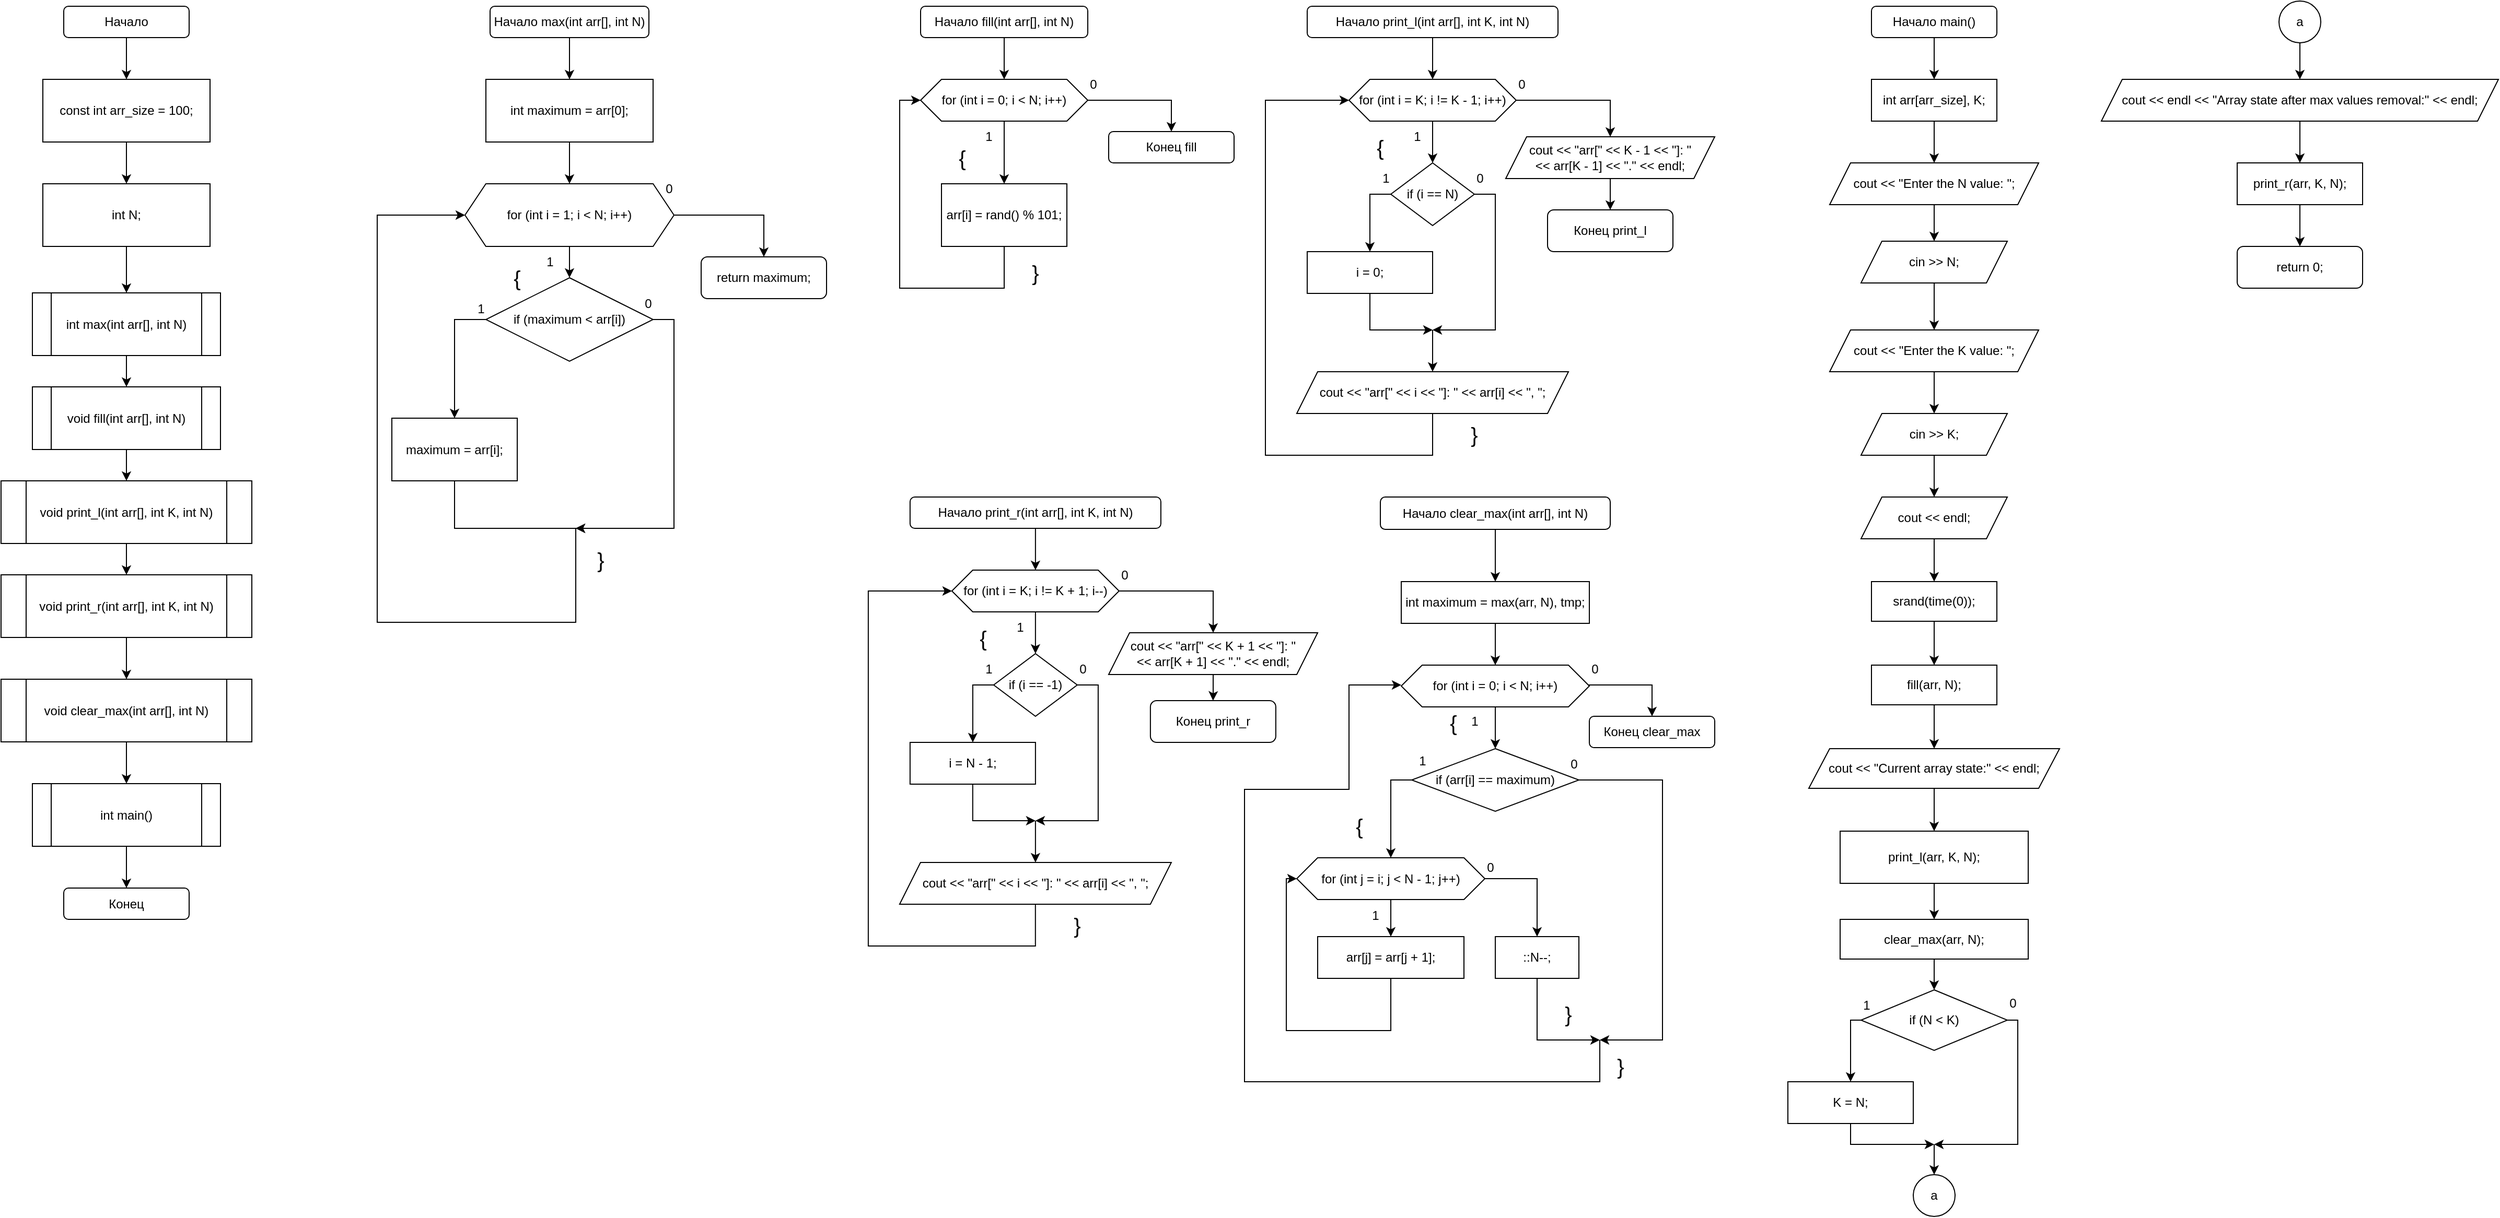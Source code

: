 <mxfile version="22.1.2" type="device">
  <diagram name="Страница — 1" id="eXMUJFfPnpiZyQmGV7SP">
    <mxGraphModel dx="1434" dy="884" grid="1" gridSize="10" guides="1" tooltips="1" connect="1" arrows="1" fold="1" page="1" pageScale="1" pageWidth="827" pageHeight="1169" math="0" shadow="0">
      <root>
        <mxCell id="0" />
        <mxCell id="1" parent="0" />
        <mxCell id="SjYp6FAe1x46WhJtHT6x-21" value="" style="edgeStyle=orthogonalEdgeStyle;rounded=0;orthogonalLoop=1;jettySize=auto;html=1;" edge="1" parent="1" source="SjYp6FAe1x46WhJtHT6x-1" target="SjYp6FAe1x46WhJtHT6x-20">
          <mxGeometry relative="1" as="geometry" />
        </mxCell>
        <mxCell id="SjYp6FAe1x46WhJtHT6x-1" value="Начало" style="rounded=1;whiteSpace=wrap;html=1;" vertex="1" parent="1">
          <mxGeometry x="70" y="10" width="120" height="30" as="geometry" />
        </mxCell>
        <mxCell id="SjYp6FAe1x46WhJtHT6x-2" value="Конец" style="rounded=1;whiteSpace=wrap;html=1;" vertex="1" parent="1">
          <mxGeometry x="70" y="854.5" width="120" height="30" as="geometry" />
        </mxCell>
        <mxCell id="SjYp6FAe1x46WhJtHT6x-7" value="" style="edgeStyle=orthogonalEdgeStyle;rounded=0;orthogonalLoop=1;jettySize=auto;html=1;" edge="1" parent="1" source="SjYp6FAe1x46WhJtHT6x-3" target="SjYp6FAe1x46WhJtHT6x-6">
          <mxGeometry relative="1" as="geometry" />
        </mxCell>
        <mxCell id="SjYp6FAe1x46WhJtHT6x-3" value="int max(int arr[], int N)" style="shape=process;whiteSpace=wrap;html=1;backgroundOutline=1;" vertex="1" parent="1">
          <mxGeometry x="40" y="284.5" width="180" height="60" as="geometry" />
        </mxCell>
        <mxCell id="SjYp6FAe1x46WhJtHT6x-9" value="" style="edgeStyle=orthogonalEdgeStyle;rounded=0;orthogonalLoop=1;jettySize=auto;html=1;" edge="1" parent="1" source="SjYp6FAe1x46WhJtHT6x-6" target="SjYp6FAe1x46WhJtHT6x-8">
          <mxGeometry relative="1" as="geometry" />
        </mxCell>
        <mxCell id="SjYp6FAe1x46WhJtHT6x-6" value="void fill(int arr[], int N)" style="shape=process;whiteSpace=wrap;html=1;backgroundOutline=1;" vertex="1" parent="1">
          <mxGeometry x="40" y="374.5" width="180" height="60" as="geometry" />
        </mxCell>
        <mxCell id="SjYp6FAe1x46WhJtHT6x-11" value="" style="edgeStyle=orthogonalEdgeStyle;rounded=0;orthogonalLoop=1;jettySize=auto;html=1;" edge="1" parent="1" source="SjYp6FAe1x46WhJtHT6x-8" target="SjYp6FAe1x46WhJtHT6x-10">
          <mxGeometry relative="1" as="geometry" />
        </mxCell>
        <mxCell id="SjYp6FAe1x46WhJtHT6x-8" value="void print_l(int arr[], int K, int N)" style="shape=process;whiteSpace=wrap;html=1;backgroundOutline=1;" vertex="1" parent="1">
          <mxGeometry x="10" y="464.5" width="240" height="60" as="geometry" />
        </mxCell>
        <mxCell id="SjYp6FAe1x46WhJtHT6x-14" value="" style="edgeStyle=orthogonalEdgeStyle;rounded=0;orthogonalLoop=1;jettySize=auto;html=1;" edge="1" parent="1" source="SjYp6FAe1x46WhJtHT6x-10" target="SjYp6FAe1x46WhJtHT6x-13">
          <mxGeometry relative="1" as="geometry" />
        </mxCell>
        <mxCell id="SjYp6FAe1x46WhJtHT6x-10" value="void print_r(int arr[], int K, int N)" style="shape=process;whiteSpace=wrap;html=1;backgroundOutline=1;" vertex="1" parent="1">
          <mxGeometry x="10" y="554.5" width="240" height="60" as="geometry" />
        </mxCell>
        <mxCell id="SjYp6FAe1x46WhJtHT6x-17" value="" style="edgeStyle=orthogonalEdgeStyle;rounded=0;orthogonalLoop=1;jettySize=auto;html=1;" edge="1" parent="1" source="SjYp6FAe1x46WhJtHT6x-13" target="SjYp6FAe1x46WhJtHT6x-16">
          <mxGeometry relative="1" as="geometry" />
        </mxCell>
        <mxCell id="SjYp6FAe1x46WhJtHT6x-13" value="void clear_max(int arr[], int N)" style="shape=process;whiteSpace=wrap;html=1;backgroundOutline=1;" vertex="1" parent="1">
          <mxGeometry x="10" y="654.5" width="240" height="60" as="geometry" />
        </mxCell>
        <mxCell id="SjYp6FAe1x46WhJtHT6x-18" value="" style="edgeStyle=orthogonalEdgeStyle;rounded=0;orthogonalLoop=1;jettySize=auto;html=1;" edge="1" parent="1" source="SjYp6FAe1x46WhJtHT6x-16" target="SjYp6FAe1x46WhJtHT6x-2">
          <mxGeometry relative="1" as="geometry" />
        </mxCell>
        <mxCell id="SjYp6FAe1x46WhJtHT6x-16" value="int main()" style="shape=process;whiteSpace=wrap;html=1;backgroundOutline=1;" vertex="1" parent="1">
          <mxGeometry x="40" y="754.5" width="180" height="60" as="geometry" />
        </mxCell>
        <mxCell id="SjYp6FAe1x46WhJtHT6x-26" value="" style="edgeStyle=orthogonalEdgeStyle;rounded=0;orthogonalLoop=1;jettySize=auto;html=1;" edge="1" parent="1" source="SjYp6FAe1x46WhJtHT6x-19" target="SjYp6FAe1x46WhJtHT6x-25">
          <mxGeometry relative="1" as="geometry" />
        </mxCell>
        <mxCell id="SjYp6FAe1x46WhJtHT6x-19" value="Начало max(int arr[], int N)" style="rounded=1;whiteSpace=wrap;html=1;" vertex="1" parent="1">
          <mxGeometry x="478" y="10" width="152" height="30" as="geometry" />
        </mxCell>
        <mxCell id="SjYp6FAe1x46WhJtHT6x-23" value="" style="edgeStyle=orthogonalEdgeStyle;rounded=0;orthogonalLoop=1;jettySize=auto;html=1;" edge="1" parent="1" source="SjYp6FAe1x46WhJtHT6x-20" target="SjYp6FAe1x46WhJtHT6x-22">
          <mxGeometry relative="1" as="geometry" />
        </mxCell>
        <mxCell id="SjYp6FAe1x46WhJtHT6x-20" value="const int arr_size = 100;" style="rounded=0;whiteSpace=wrap;html=1;" vertex="1" parent="1">
          <mxGeometry x="50" y="80" width="160" height="60" as="geometry" />
        </mxCell>
        <mxCell id="SjYp6FAe1x46WhJtHT6x-24" value="" style="edgeStyle=orthogonalEdgeStyle;rounded=0;orthogonalLoop=1;jettySize=auto;html=1;" edge="1" parent="1" source="SjYp6FAe1x46WhJtHT6x-22" target="SjYp6FAe1x46WhJtHT6x-3">
          <mxGeometry relative="1" as="geometry" />
        </mxCell>
        <mxCell id="SjYp6FAe1x46WhJtHT6x-22" value="int N;" style="rounded=0;whiteSpace=wrap;html=1;" vertex="1" parent="1">
          <mxGeometry x="50" y="180" width="160" height="60" as="geometry" />
        </mxCell>
        <mxCell id="SjYp6FAe1x46WhJtHT6x-28" value="" style="edgeStyle=orthogonalEdgeStyle;rounded=0;orthogonalLoop=1;jettySize=auto;html=1;" edge="1" parent="1" source="SjYp6FAe1x46WhJtHT6x-25" target="SjYp6FAe1x46WhJtHT6x-27">
          <mxGeometry relative="1" as="geometry" />
        </mxCell>
        <mxCell id="SjYp6FAe1x46WhJtHT6x-25" value="int maximum = arr[0];" style="rounded=0;whiteSpace=wrap;html=1;" vertex="1" parent="1">
          <mxGeometry x="474" y="80" width="160" height="60" as="geometry" />
        </mxCell>
        <mxCell id="SjYp6FAe1x46WhJtHT6x-31" value="" style="edgeStyle=orthogonalEdgeStyle;rounded=0;orthogonalLoop=1;jettySize=auto;html=1;" edge="1" parent="1" source="SjYp6FAe1x46WhJtHT6x-27" target="SjYp6FAe1x46WhJtHT6x-30">
          <mxGeometry relative="1" as="geometry" />
        </mxCell>
        <mxCell id="SjYp6FAe1x46WhJtHT6x-43" style="edgeStyle=orthogonalEdgeStyle;rounded=0;orthogonalLoop=1;jettySize=auto;html=1;entryX=0.5;entryY=0;entryDx=0;entryDy=0;" edge="1" parent="1" source="SjYp6FAe1x46WhJtHT6x-27" target="SjYp6FAe1x46WhJtHT6x-42">
          <mxGeometry relative="1" as="geometry" />
        </mxCell>
        <mxCell id="SjYp6FAe1x46WhJtHT6x-27" value="for (int i = 1; i &amp;lt; N; i++)" style="shape=hexagon;perimeter=hexagonPerimeter2;whiteSpace=wrap;html=1;fixedSize=1;" vertex="1" parent="1">
          <mxGeometry x="454" y="180" width="200" height="60" as="geometry" />
        </mxCell>
        <mxCell id="SjYp6FAe1x46WhJtHT6x-29" value="&lt;font style=&quot;font-size: 20px;&quot;&gt;{&lt;/font&gt;" style="text;html=1;strokeColor=none;fillColor=none;align=center;verticalAlign=middle;whiteSpace=wrap;rounded=0;" vertex="1" parent="1">
          <mxGeometry x="474" y="254.5" width="60" height="30" as="geometry" />
        </mxCell>
        <mxCell id="SjYp6FAe1x46WhJtHT6x-37" style="edgeStyle=orthogonalEdgeStyle;rounded=0;orthogonalLoop=1;jettySize=auto;html=1;entryX=0.5;entryY=0;entryDx=0;entryDy=0;exitX=0;exitY=0.5;exitDx=0;exitDy=0;" edge="1" parent="1" source="SjYp6FAe1x46WhJtHT6x-30" target="SjYp6FAe1x46WhJtHT6x-36">
          <mxGeometry relative="1" as="geometry" />
        </mxCell>
        <mxCell id="SjYp6FAe1x46WhJtHT6x-38" style="edgeStyle=orthogonalEdgeStyle;rounded=0;orthogonalLoop=1;jettySize=auto;html=1;exitX=1;exitY=0.5;exitDx=0;exitDy=0;" edge="1" parent="1" source="SjYp6FAe1x46WhJtHT6x-30">
          <mxGeometry relative="1" as="geometry">
            <mxPoint x="560" y="510" as="targetPoint" />
            <Array as="points">
              <mxPoint x="654" y="310" />
              <mxPoint x="654" y="510" />
              <mxPoint x="561" y="510" />
            </Array>
          </mxGeometry>
        </mxCell>
        <mxCell id="SjYp6FAe1x46WhJtHT6x-30" value="if (maximum &amp;lt; arr[i])" style="rhombus;whiteSpace=wrap;html=1;" vertex="1" parent="1">
          <mxGeometry x="474" y="270" width="160" height="80" as="geometry" />
        </mxCell>
        <mxCell id="SjYp6FAe1x46WhJtHT6x-32" value="1" style="text;html=1;align=center;verticalAlign=middle;resizable=0;points=[];autosize=1;strokeColor=none;fillColor=none;" vertex="1" parent="1">
          <mxGeometry x="520" y="240" width="30" height="30" as="geometry" />
        </mxCell>
        <mxCell id="SjYp6FAe1x46WhJtHT6x-33" value="0" style="text;html=1;align=center;verticalAlign=middle;resizable=0;points=[];autosize=1;strokeColor=none;fillColor=none;" vertex="1" parent="1">
          <mxGeometry x="634" y="170" width="30" height="30" as="geometry" />
        </mxCell>
        <mxCell id="SjYp6FAe1x46WhJtHT6x-34" value="1" style="text;html=1;align=center;verticalAlign=middle;resizable=0;points=[];autosize=1;strokeColor=none;fillColor=none;" vertex="1" parent="1">
          <mxGeometry x="454" y="284.5" width="30" height="30" as="geometry" />
        </mxCell>
        <mxCell id="SjYp6FAe1x46WhJtHT6x-35" value="0" style="text;html=1;align=center;verticalAlign=middle;resizable=0;points=[];autosize=1;strokeColor=none;fillColor=none;" vertex="1" parent="1">
          <mxGeometry x="614" y="280" width="30" height="30" as="geometry" />
        </mxCell>
        <mxCell id="SjYp6FAe1x46WhJtHT6x-39" style="edgeStyle=orthogonalEdgeStyle;rounded=0;orthogonalLoop=1;jettySize=auto;html=1;" edge="1" parent="1" source="SjYp6FAe1x46WhJtHT6x-36">
          <mxGeometry relative="1" as="geometry">
            <mxPoint x="560" y="510" as="targetPoint" />
            <Array as="points">
              <mxPoint x="444" y="510" />
              <mxPoint x="561" y="510" />
            </Array>
          </mxGeometry>
        </mxCell>
        <mxCell id="SjYp6FAe1x46WhJtHT6x-36" value="maximum = arr[i];" style="rounded=0;whiteSpace=wrap;html=1;" vertex="1" parent="1">
          <mxGeometry x="384" y="404.5" width="120" height="60" as="geometry" />
        </mxCell>
        <mxCell id="SjYp6FAe1x46WhJtHT6x-40" value="" style="endArrow=classic;html=1;rounded=0;entryX=0;entryY=0.5;entryDx=0;entryDy=0;" edge="1" parent="1" target="SjYp6FAe1x46WhJtHT6x-27">
          <mxGeometry width="50" height="50" relative="1" as="geometry">
            <mxPoint x="560" y="510" as="sourcePoint" />
            <mxPoint x="710" y="420" as="targetPoint" />
            <Array as="points">
              <mxPoint x="560" y="600" />
              <mxPoint x="370" y="600" />
              <mxPoint x="370" y="210" />
            </Array>
          </mxGeometry>
        </mxCell>
        <mxCell id="SjYp6FAe1x46WhJtHT6x-41" value="&lt;font style=&quot;font-size: 20px;&quot;&gt;}&lt;/font&gt;" style="text;html=1;strokeColor=none;fillColor=none;align=center;verticalAlign=middle;whiteSpace=wrap;rounded=0;" vertex="1" parent="1">
          <mxGeometry x="554" y="524.5" width="60" height="30" as="geometry" />
        </mxCell>
        <mxCell id="SjYp6FAe1x46WhJtHT6x-42" value="return maximum;" style="rounded=1;whiteSpace=wrap;html=1;" vertex="1" parent="1">
          <mxGeometry x="680" y="250" width="120" height="40" as="geometry" />
        </mxCell>
        <mxCell id="SjYp6FAe1x46WhJtHT6x-47" value="" style="edgeStyle=orthogonalEdgeStyle;rounded=0;orthogonalLoop=1;jettySize=auto;html=1;" edge="1" parent="1" source="SjYp6FAe1x46WhJtHT6x-45" target="SjYp6FAe1x46WhJtHT6x-46">
          <mxGeometry relative="1" as="geometry" />
        </mxCell>
        <mxCell id="SjYp6FAe1x46WhJtHT6x-45" value="Начало fill(int arr[], int N)" style="rounded=1;whiteSpace=wrap;html=1;" vertex="1" parent="1">
          <mxGeometry x="890" y="10" width="160" height="30" as="geometry" />
        </mxCell>
        <mxCell id="SjYp6FAe1x46WhJtHT6x-51" style="edgeStyle=orthogonalEdgeStyle;rounded=0;orthogonalLoop=1;jettySize=auto;html=1;entryX=0.5;entryY=0;entryDx=0;entryDy=0;" edge="1" parent="1" source="SjYp6FAe1x46WhJtHT6x-46" target="SjYp6FAe1x46WhJtHT6x-50">
          <mxGeometry relative="1" as="geometry" />
        </mxCell>
        <mxCell id="SjYp6FAe1x46WhJtHT6x-57" style="edgeStyle=orthogonalEdgeStyle;rounded=0;orthogonalLoop=1;jettySize=auto;html=1;entryX=0.5;entryY=0;entryDx=0;entryDy=0;" edge="1" parent="1" source="SjYp6FAe1x46WhJtHT6x-46" target="SjYp6FAe1x46WhJtHT6x-56">
          <mxGeometry relative="1" as="geometry" />
        </mxCell>
        <mxCell id="SjYp6FAe1x46WhJtHT6x-46" value="for (int i = 0; i &amp;lt; N; i++)" style="shape=hexagon;perimeter=hexagonPerimeter2;whiteSpace=wrap;html=1;fixedSize=1;" vertex="1" parent="1">
          <mxGeometry x="890" y="80" width="160" height="40" as="geometry" />
        </mxCell>
        <mxCell id="SjYp6FAe1x46WhJtHT6x-48" value="&lt;font style=&quot;font-size: 20px;&quot;&gt;{&lt;/font&gt;" style="text;html=1;strokeColor=none;fillColor=none;align=center;verticalAlign=middle;whiteSpace=wrap;rounded=0;" vertex="1" parent="1">
          <mxGeometry x="900" y="140" width="60" height="30" as="geometry" />
        </mxCell>
        <mxCell id="SjYp6FAe1x46WhJtHT6x-49" value="1" style="text;html=1;align=center;verticalAlign=middle;resizable=0;points=[];autosize=1;strokeColor=none;fillColor=none;" vertex="1" parent="1">
          <mxGeometry x="940" y="120" width="30" height="30" as="geometry" />
        </mxCell>
        <mxCell id="SjYp6FAe1x46WhJtHT6x-54" style="edgeStyle=orthogonalEdgeStyle;rounded=0;orthogonalLoop=1;jettySize=auto;html=1;entryX=0;entryY=0.5;entryDx=0;entryDy=0;" edge="1" parent="1" source="SjYp6FAe1x46WhJtHT6x-50" target="SjYp6FAe1x46WhJtHT6x-46">
          <mxGeometry relative="1" as="geometry">
            <Array as="points">
              <mxPoint x="970" y="280" />
              <mxPoint x="870" y="280" />
              <mxPoint x="870" y="100" />
            </Array>
          </mxGeometry>
        </mxCell>
        <mxCell id="SjYp6FAe1x46WhJtHT6x-50" value="arr[i] = rand() % 101;" style="rounded=0;whiteSpace=wrap;html=1;" vertex="1" parent="1">
          <mxGeometry x="910" y="180" width="120" height="60" as="geometry" />
        </mxCell>
        <mxCell id="SjYp6FAe1x46WhJtHT6x-53" value="&lt;font style=&quot;font-size: 20px;&quot;&gt;}&lt;/font&gt;" style="text;html=1;strokeColor=none;fillColor=none;align=center;verticalAlign=middle;whiteSpace=wrap;rounded=0;" vertex="1" parent="1">
          <mxGeometry x="970" y="250" width="60" height="30" as="geometry" />
        </mxCell>
        <mxCell id="SjYp6FAe1x46WhJtHT6x-55" value="0" style="text;html=1;align=center;verticalAlign=middle;resizable=0;points=[];autosize=1;strokeColor=none;fillColor=none;" vertex="1" parent="1">
          <mxGeometry x="1040" y="70" width="30" height="30" as="geometry" />
        </mxCell>
        <mxCell id="SjYp6FAe1x46WhJtHT6x-56" value="Конец fill" style="rounded=1;whiteSpace=wrap;html=1;" vertex="1" parent="1">
          <mxGeometry x="1070" y="130" width="120" height="30" as="geometry" />
        </mxCell>
        <mxCell id="SjYp6FAe1x46WhJtHT6x-60" value="" style="edgeStyle=orthogonalEdgeStyle;rounded=0;orthogonalLoop=1;jettySize=auto;html=1;" edge="1" parent="1" source="SjYp6FAe1x46WhJtHT6x-58" target="SjYp6FAe1x46WhJtHT6x-59">
          <mxGeometry relative="1" as="geometry" />
        </mxCell>
        <mxCell id="SjYp6FAe1x46WhJtHT6x-58" value="Начало print_l(int arr[], int K, int N)" style="rounded=1;whiteSpace=wrap;html=1;" vertex="1" parent="1">
          <mxGeometry x="1260" y="10" width="240" height="30" as="geometry" />
        </mxCell>
        <mxCell id="SjYp6FAe1x46WhJtHT6x-62" value="" style="edgeStyle=orthogonalEdgeStyle;rounded=0;orthogonalLoop=1;jettySize=auto;html=1;" edge="1" parent="1" source="SjYp6FAe1x46WhJtHT6x-59" target="SjYp6FAe1x46WhJtHT6x-61">
          <mxGeometry relative="1" as="geometry" />
        </mxCell>
        <mxCell id="SjYp6FAe1x46WhJtHT6x-82" style="edgeStyle=orthogonalEdgeStyle;rounded=0;orthogonalLoop=1;jettySize=auto;html=1;entryX=0.5;entryY=0;entryDx=0;entryDy=0;" edge="1" parent="1" source="SjYp6FAe1x46WhJtHT6x-59" target="SjYp6FAe1x46WhJtHT6x-81">
          <mxGeometry relative="1" as="geometry">
            <Array as="points">
              <mxPoint x="1550" y="100" />
            </Array>
          </mxGeometry>
        </mxCell>
        <mxCell id="SjYp6FAe1x46WhJtHT6x-59" value="for (int i = K; i != K - 1; i++)" style="shape=hexagon;perimeter=hexagonPerimeter2;whiteSpace=wrap;html=1;fixedSize=1;" vertex="1" parent="1">
          <mxGeometry x="1300" y="80" width="160" height="40" as="geometry" />
        </mxCell>
        <mxCell id="SjYp6FAe1x46WhJtHT6x-65" value="" style="edgeStyle=orthogonalEdgeStyle;rounded=0;orthogonalLoop=1;jettySize=auto;html=1;" edge="1" parent="1" source="SjYp6FAe1x46WhJtHT6x-61" target="SjYp6FAe1x46WhJtHT6x-63">
          <mxGeometry relative="1" as="geometry">
            <Array as="points">
              <mxPoint x="1320" y="190" />
            </Array>
          </mxGeometry>
        </mxCell>
        <mxCell id="SjYp6FAe1x46WhJtHT6x-66" style="edgeStyle=orthogonalEdgeStyle;rounded=0;orthogonalLoop=1;jettySize=auto;html=1;" edge="1" parent="1" source="SjYp6FAe1x46WhJtHT6x-61">
          <mxGeometry relative="1" as="geometry">
            <mxPoint x="1380" y="320" as="targetPoint" />
            <Array as="points">
              <mxPoint x="1440" y="190" />
              <mxPoint x="1440" y="320" />
            </Array>
          </mxGeometry>
        </mxCell>
        <mxCell id="SjYp6FAe1x46WhJtHT6x-61" value="if (i == N)" style="rhombus;whiteSpace=wrap;html=1;" vertex="1" parent="1">
          <mxGeometry x="1340" y="160" width="80" height="60" as="geometry" />
        </mxCell>
        <mxCell id="SjYp6FAe1x46WhJtHT6x-67" style="edgeStyle=orthogonalEdgeStyle;rounded=0;orthogonalLoop=1;jettySize=auto;html=1;" edge="1" parent="1" source="SjYp6FAe1x46WhJtHT6x-63">
          <mxGeometry relative="1" as="geometry">
            <mxPoint x="1380" y="320" as="targetPoint" />
            <Array as="points">
              <mxPoint x="1320" y="320" />
            </Array>
          </mxGeometry>
        </mxCell>
        <mxCell id="SjYp6FAe1x46WhJtHT6x-63" value="i = 0;" style="rounded=0;whiteSpace=wrap;html=1;" vertex="1" parent="1">
          <mxGeometry x="1260" y="245" width="120" height="40" as="geometry" />
        </mxCell>
        <mxCell id="SjYp6FAe1x46WhJtHT6x-71" style="edgeStyle=orthogonalEdgeStyle;rounded=0;orthogonalLoop=1;jettySize=auto;html=1;entryX=0;entryY=0.5;entryDx=0;entryDy=0;" edge="1" parent="1" source="SjYp6FAe1x46WhJtHT6x-69" target="SjYp6FAe1x46WhJtHT6x-59">
          <mxGeometry relative="1" as="geometry">
            <Array as="points">
              <mxPoint x="1380" y="440" />
              <mxPoint x="1220" y="440" />
              <mxPoint x="1220" y="100" />
            </Array>
          </mxGeometry>
        </mxCell>
        <mxCell id="SjYp6FAe1x46WhJtHT6x-69" value="cout &amp;lt;&amp;lt; &quot;arr[&quot; &amp;lt;&amp;lt; i &amp;lt;&amp;lt; &quot;]: &quot; &amp;lt;&amp;lt; arr[i] &amp;lt;&amp;lt; &quot;, &quot;;" style="shape=parallelogram;perimeter=parallelogramPerimeter;whiteSpace=wrap;html=1;fixedSize=1;" vertex="1" parent="1">
          <mxGeometry x="1250" y="360" width="260" height="40" as="geometry" />
        </mxCell>
        <mxCell id="SjYp6FAe1x46WhJtHT6x-70" value="" style="endArrow=classic;html=1;rounded=0;entryX=0.5;entryY=0;entryDx=0;entryDy=0;" edge="1" parent="1" target="SjYp6FAe1x46WhJtHT6x-69">
          <mxGeometry width="50" height="50" relative="1" as="geometry">
            <mxPoint x="1380" y="320" as="sourcePoint" />
            <mxPoint x="1280" y="310" as="targetPoint" />
          </mxGeometry>
        </mxCell>
        <mxCell id="SjYp6FAe1x46WhJtHT6x-72" value="1" style="text;html=1;align=center;verticalAlign=middle;resizable=0;points=[];autosize=1;strokeColor=none;fillColor=none;" vertex="1" parent="1">
          <mxGeometry x="1350" y="120" width="30" height="30" as="geometry" />
        </mxCell>
        <mxCell id="SjYp6FAe1x46WhJtHT6x-73" value="1" style="text;html=1;align=center;verticalAlign=middle;resizable=0;points=[];autosize=1;strokeColor=none;fillColor=none;" vertex="1" parent="1">
          <mxGeometry x="1320" y="160" width="30" height="30" as="geometry" />
        </mxCell>
        <mxCell id="SjYp6FAe1x46WhJtHT6x-74" value="0" style="text;html=1;align=center;verticalAlign=middle;resizable=0;points=[];autosize=1;strokeColor=none;fillColor=none;" vertex="1" parent="1">
          <mxGeometry x="1410" y="160" width="30" height="30" as="geometry" />
        </mxCell>
        <mxCell id="SjYp6FAe1x46WhJtHT6x-77" value="0" style="text;html=1;align=center;verticalAlign=middle;resizable=0;points=[];autosize=1;strokeColor=none;fillColor=none;" vertex="1" parent="1">
          <mxGeometry x="1450" y="70" width="30" height="30" as="geometry" />
        </mxCell>
        <mxCell id="SjYp6FAe1x46WhJtHT6x-78" value="&lt;font style=&quot;font-size: 20px;&quot;&gt;{&lt;/font&gt;" style="text;html=1;strokeColor=none;fillColor=none;align=center;verticalAlign=middle;whiteSpace=wrap;rounded=0;" vertex="1" parent="1">
          <mxGeometry x="1300" y="130" width="60" height="30" as="geometry" />
        </mxCell>
        <mxCell id="SjYp6FAe1x46WhJtHT6x-80" value="&lt;font style=&quot;font-size: 20px;&quot;&gt;}&lt;/font&gt;" style="text;html=1;strokeColor=none;fillColor=none;align=center;verticalAlign=middle;whiteSpace=wrap;rounded=0;" vertex="1" parent="1">
          <mxGeometry x="1390" y="404.5" width="60" height="30" as="geometry" />
        </mxCell>
        <mxCell id="SjYp6FAe1x46WhJtHT6x-84" value="" style="edgeStyle=orthogonalEdgeStyle;rounded=0;orthogonalLoop=1;jettySize=auto;html=1;" edge="1" parent="1" source="SjYp6FAe1x46WhJtHT6x-81" target="SjYp6FAe1x46WhJtHT6x-83">
          <mxGeometry relative="1" as="geometry" />
        </mxCell>
        <mxCell id="SjYp6FAe1x46WhJtHT6x-81" value="cout &amp;lt;&amp;lt; &quot;arr[&quot; &amp;lt;&amp;lt; K - 1 &amp;lt;&amp;lt; &quot;]: &quot; &lt;br&gt;&amp;lt;&amp;lt; arr[K - 1] &amp;lt;&amp;lt; &quot;.&quot; &amp;lt;&amp;lt; endl;" style="shape=parallelogram;perimeter=parallelogramPerimeter;whiteSpace=wrap;html=1;fixedSize=1;" vertex="1" parent="1">
          <mxGeometry x="1450" y="135" width="200" height="40" as="geometry" />
        </mxCell>
        <mxCell id="SjYp6FAe1x46WhJtHT6x-83" value="Конец print_l" style="rounded=1;whiteSpace=wrap;html=1;" vertex="1" parent="1">
          <mxGeometry x="1490" y="205" width="120" height="40" as="geometry" />
        </mxCell>
        <mxCell id="SjYp6FAe1x46WhJtHT6x-85" value="" style="edgeStyle=orthogonalEdgeStyle;rounded=0;orthogonalLoop=1;jettySize=auto;html=1;" edge="1" parent="1" source="SjYp6FAe1x46WhJtHT6x-86" target="SjYp6FAe1x46WhJtHT6x-89">
          <mxGeometry relative="1" as="geometry" />
        </mxCell>
        <mxCell id="SjYp6FAe1x46WhJtHT6x-86" value="Начало print_r(int arr[], int K, int N)" style="rounded=1;whiteSpace=wrap;html=1;" vertex="1" parent="1">
          <mxGeometry x="879.94" y="480" width="240" height="30" as="geometry" />
        </mxCell>
        <mxCell id="SjYp6FAe1x46WhJtHT6x-87" value="" style="edgeStyle=orthogonalEdgeStyle;rounded=0;orthogonalLoop=1;jettySize=auto;html=1;" edge="1" parent="1" source="SjYp6FAe1x46WhJtHT6x-89" target="SjYp6FAe1x46WhJtHT6x-92">
          <mxGeometry relative="1" as="geometry" />
        </mxCell>
        <mxCell id="SjYp6FAe1x46WhJtHT6x-88" style="edgeStyle=orthogonalEdgeStyle;rounded=0;orthogonalLoop=1;jettySize=auto;html=1;entryX=0.5;entryY=0;entryDx=0;entryDy=0;" edge="1" parent="1" source="SjYp6FAe1x46WhJtHT6x-89" target="SjYp6FAe1x46WhJtHT6x-106">
          <mxGeometry relative="1" as="geometry">
            <mxPoint x="1169.94" y="605" as="targetPoint" />
            <Array as="points">
              <mxPoint x="1170" y="570" />
              <mxPoint x="1170" y="590" />
            </Array>
          </mxGeometry>
        </mxCell>
        <mxCell id="SjYp6FAe1x46WhJtHT6x-89" value="for (int i = K; i != K + 1; i--)" style="shape=hexagon;perimeter=hexagonPerimeter2;whiteSpace=wrap;html=1;fixedSize=1;" vertex="1" parent="1">
          <mxGeometry x="919.94" y="550" width="160" height="40" as="geometry" />
        </mxCell>
        <mxCell id="SjYp6FAe1x46WhJtHT6x-90" value="" style="edgeStyle=orthogonalEdgeStyle;rounded=0;orthogonalLoop=1;jettySize=auto;html=1;" edge="1" parent="1" source="SjYp6FAe1x46WhJtHT6x-92" target="SjYp6FAe1x46WhJtHT6x-94">
          <mxGeometry relative="1" as="geometry">
            <Array as="points">
              <mxPoint x="939.94" y="660" />
            </Array>
          </mxGeometry>
        </mxCell>
        <mxCell id="SjYp6FAe1x46WhJtHT6x-91" style="edgeStyle=orthogonalEdgeStyle;rounded=0;orthogonalLoop=1;jettySize=auto;html=1;" edge="1" parent="1" source="SjYp6FAe1x46WhJtHT6x-92">
          <mxGeometry relative="1" as="geometry">
            <mxPoint x="999.94" y="790" as="targetPoint" />
            <Array as="points">
              <mxPoint x="1059.94" y="660" />
              <mxPoint x="1059.94" y="790" />
            </Array>
          </mxGeometry>
        </mxCell>
        <mxCell id="SjYp6FAe1x46WhJtHT6x-92" value="if (i == -1)" style="rhombus;whiteSpace=wrap;html=1;" vertex="1" parent="1">
          <mxGeometry x="959.94" y="630" width="80" height="60" as="geometry" />
        </mxCell>
        <mxCell id="SjYp6FAe1x46WhJtHT6x-93" style="edgeStyle=orthogonalEdgeStyle;rounded=0;orthogonalLoop=1;jettySize=auto;html=1;" edge="1" parent="1" source="SjYp6FAe1x46WhJtHT6x-94">
          <mxGeometry relative="1" as="geometry">
            <mxPoint x="999.94" y="790" as="targetPoint" />
            <Array as="points">
              <mxPoint x="939.94" y="790" />
            </Array>
          </mxGeometry>
        </mxCell>
        <mxCell id="SjYp6FAe1x46WhJtHT6x-94" value="i = N - 1;" style="rounded=0;whiteSpace=wrap;html=1;" vertex="1" parent="1">
          <mxGeometry x="879.94" y="715" width="120" height="40" as="geometry" />
        </mxCell>
        <mxCell id="SjYp6FAe1x46WhJtHT6x-95" style="edgeStyle=orthogonalEdgeStyle;rounded=0;orthogonalLoop=1;jettySize=auto;html=1;entryX=0;entryY=0.5;entryDx=0;entryDy=0;" edge="1" parent="1" source="SjYp6FAe1x46WhJtHT6x-96" target="SjYp6FAe1x46WhJtHT6x-89">
          <mxGeometry relative="1" as="geometry">
            <Array as="points">
              <mxPoint x="999.94" y="910" />
              <mxPoint x="839.94" y="910" />
              <mxPoint x="839.94" y="570" />
            </Array>
          </mxGeometry>
        </mxCell>
        <mxCell id="SjYp6FAe1x46WhJtHT6x-96" value="cout &amp;lt;&amp;lt; &quot;arr[&quot; &amp;lt;&amp;lt; i &amp;lt;&amp;lt; &quot;]: &quot; &amp;lt;&amp;lt; arr[i] &amp;lt;&amp;lt; &quot;, &quot;;" style="shape=parallelogram;perimeter=parallelogramPerimeter;whiteSpace=wrap;html=1;fixedSize=1;" vertex="1" parent="1">
          <mxGeometry x="869.94" y="830" width="260" height="40" as="geometry" />
        </mxCell>
        <mxCell id="SjYp6FAe1x46WhJtHT6x-97" value="" style="endArrow=classic;html=1;rounded=0;entryX=0.5;entryY=0;entryDx=0;entryDy=0;" edge="1" parent="1" target="SjYp6FAe1x46WhJtHT6x-96">
          <mxGeometry width="50" height="50" relative="1" as="geometry">
            <mxPoint x="999.94" y="790" as="sourcePoint" />
            <mxPoint x="899.94" y="780" as="targetPoint" />
          </mxGeometry>
        </mxCell>
        <mxCell id="SjYp6FAe1x46WhJtHT6x-98" value="1" style="text;html=1;align=center;verticalAlign=middle;resizable=0;points=[];autosize=1;strokeColor=none;fillColor=none;" vertex="1" parent="1">
          <mxGeometry x="969.94" y="590" width="30" height="30" as="geometry" />
        </mxCell>
        <mxCell id="SjYp6FAe1x46WhJtHT6x-99" value="1" style="text;html=1;align=center;verticalAlign=middle;resizable=0;points=[];autosize=1;strokeColor=none;fillColor=none;" vertex="1" parent="1">
          <mxGeometry x="939.94" y="630" width="30" height="30" as="geometry" />
        </mxCell>
        <mxCell id="SjYp6FAe1x46WhJtHT6x-100" value="0" style="text;html=1;align=center;verticalAlign=middle;resizable=0;points=[];autosize=1;strokeColor=none;fillColor=none;" vertex="1" parent="1">
          <mxGeometry x="1029.94" y="630" width="30" height="30" as="geometry" />
        </mxCell>
        <mxCell id="SjYp6FAe1x46WhJtHT6x-101" value="0" style="text;html=1;align=center;verticalAlign=middle;resizable=0;points=[];autosize=1;strokeColor=none;fillColor=none;" vertex="1" parent="1">
          <mxGeometry x="1069.94" y="540" width="30" height="30" as="geometry" />
        </mxCell>
        <mxCell id="SjYp6FAe1x46WhJtHT6x-102" value="&lt;font style=&quot;font-size: 20px;&quot;&gt;{&lt;/font&gt;" style="text;html=1;strokeColor=none;fillColor=none;align=center;verticalAlign=middle;whiteSpace=wrap;rounded=0;" vertex="1" parent="1">
          <mxGeometry x="919.94" y="600" width="60" height="30" as="geometry" />
        </mxCell>
        <mxCell id="SjYp6FAe1x46WhJtHT6x-103" value="&lt;font style=&quot;font-size: 20px;&quot;&gt;}&lt;/font&gt;" style="text;html=1;strokeColor=none;fillColor=none;align=center;verticalAlign=middle;whiteSpace=wrap;rounded=0;" vertex="1" parent="1">
          <mxGeometry x="1009.94" y="874.5" width="60" height="30" as="geometry" />
        </mxCell>
        <mxCell id="SjYp6FAe1x46WhJtHT6x-104" value="" style="edgeStyle=orthogonalEdgeStyle;rounded=0;orthogonalLoop=1;jettySize=auto;html=1;exitX=0.5;exitY=1;exitDx=0;exitDy=0;" edge="1" parent="1" target="SjYp6FAe1x46WhJtHT6x-105" source="SjYp6FAe1x46WhJtHT6x-106">
          <mxGeometry relative="1" as="geometry">
            <mxPoint x="1169.94" y="645" as="sourcePoint" />
          </mxGeometry>
        </mxCell>
        <mxCell id="SjYp6FAe1x46WhJtHT6x-105" value="Конец print_r" style="rounded=1;whiteSpace=wrap;html=1;" vertex="1" parent="1">
          <mxGeometry x="1109.94" y="675" width="120" height="40" as="geometry" />
        </mxCell>
        <mxCell id="SjYp6FAe1x46WhJtHT6x-106" value="cout &amp;lt;&amp;lt; &quot;arr[&quot; &amp;lt;&amp;lt; K + 1 &amp;lt;&amp;lt; &quot;]: &quot; &lt;br&gt;&amp;lt;&amp;lt; arr[K + 1] &amp;lt;&amp;lt; &quot;.&quot; &amp;lt;&amp;lt; endl;" style="shape=parallelogram;perimeter=parallelogramPerimeter;whiteSpace=wrap;html=1;fixedSize=1;" vertex="1" parent="1">
          <mxGeometry x="1070" y="610" width="200" height="40" as="geometry" />
        </mxCell>
        <mxCell id="SjYp6FAe1x46WhJtHT6x-109" value="" style="edgeStyle=orthogonalEdgeStyle;rounded=0;orthogonalLoop=1;jettySize=auto;html=1;" edge="1" parent="1" source="SjYp6FAe1x46WhJtHT6x-107" target="SjYp6FAe1x46WhJtHT6x-108">
          <mxGeometry relative="1" as="geometry" />
        </mxCell>
        <mxCell id="SjYp6FAe1x46WhJtHT6x-107" value="Начало clear_max(int arr[], int N)" style="rounded=1;whiteSpace=wrap;html=1;" vertex="1" parent="1">
          <mxGeometry x="1330" y="480" width="220" height="31" as="geometry" />
        </mxCell>
        <mxCell id="SjYp6FAe1x46WhJtHT6x-111" value="" style="edgeStyle=orthogonalEdgeStyle;rounded=0;orthogonalLoop=1;jettySize=auto;html=1;" edge="1" parent="1" source="SjYp6FAe1x46WhJtHT6x-108" target="SjYp6FAe1x46WhJtHT6x-110">
          <mxGeometry relative="1" as="geometry" />
        </mxCell>
        <mxCell id="SjYp6FAe1x46WhJtHT6x-108" value="int maximum = max(arr, N), tmp;" style="rounded=0;whiteSpace=wrap;html=1;" vertex="1" parent="1">
          <mxGeometry x="1350" y="561" width="180" height="40" as="geometry" />
        </mxCell>
        <mxCell id="SjYp6FAe1x46WhJtHT6x-113" value="" style="edgeStyle=orthogonalEdgeStyle;rounded=0;orthogonalLoop=1;jettySize=auto;html=1;" edge="1" parent="1" source="SjYp6FAe1x46WhJtHT6x-110" target="SjYp6FAe1x46WhJtHT6x-112">
          <mxGeometry relative="1" as="geometry" />
        </mxCell>
        <mxCell id="SjYp6FAe1x46WhJtHT6x-125" style="edgeStyle=orthogonalEdgeStyle;rounded=0;orthogonalLoop=1;jettySize=auto;html=1;entryX=0.5;entryY=0;entryDx=0;entryDy=0;exitX=1;exitY=0.5;exitDx=0;exitDy=0;" edge="1" parent="1" source="SjYp6FAe1x46WhJtHT6x-110" target="SjYp6FAe1x46WhJtHT6x-124">
          <mxGeometry relative="1" as="geometry">
            <Array as="points">
              <mxPoint x="1530" y="660" />
              <mxPoint x="1590" y="660" />
            </Array>
          </mxGeometry>
        </mxCell>
        <mxCell id="SjYp6FAe1x46WhJtHT6x-110" value="for (int i = 0; i &amp;lt; N; i++)" style="shape=hexagon;perimeter=hexagonPerimeter2;whiteSpace=wrap;html=1;fixedSize=1;" vertex="1" parent="1">
          <mxGeometry x="1350" y="641" width="180" height="40" as="geometry" />
        </mxCell>
        <mxCell id="SjYp6FAe1x46WhJtHT6x-115" value="" style="edgeStyle=orthogonalEdgeStyle;rounded=0;orthogonalLoop=1;jettySize=auto;html=1;exitX=0;exitY=0.5;exitDx=0;exitDy=0;entryX=0.5;entryY=0;entryDx=0;entryDy=0;" edge="1" parent="1" source="SjYp6FAe1x46WhJtHT6x-112" target="SjYp6FAe1x46WhJtHT6x-114">
          <mxGeometry relative="1" as="geometry">
            <Array as="points">
              <mxPoint x="1340" y="751" />
            </Array>
          </mxGeometry>
        </mxCell>
        <mxCell id="SjYp6FAe1x46WhJtHT6x-137" style="edgeStyle=orthogonalEdgeStyle;rounded=0;orthogonalLoop=1;jettySize=auto;html=1;" edge="1" parent="1" source="SjYp6FAe1x46WhJtHT6x-112">
          <mxGeometry relative="1" as="geometry">
            <mxPoint x="1540" y="1000" as="targetPoint" />
            <Array as="points">
              <mxPoint x="1600" y="751" />
              <mxPoint x="1600" y="1000" />
            </Array>
          </mxGeometry>
        </mxCell>
        <mxCell id="SjYp6FAe1x46WhJtHT6x-112" value="if (arr[i] == maximum)" style="rhombus;whiteSpace=wrap;html=1;" vertex="1" parent="1">
          <mxGeometry x="1360" y="721" width="160" height="60" as="geometry" />
        </mxCell>
        <mxCell id="SjYp6FAe1x46WhJtHT6x-117" value="" style="edgeStyle=orthogonalEdgeStyle;rounded=0;orthogonalLoop=1;jettySize=auto;html=1;" edge="1" parent="1" source="SjYp6FAe1x46WhJtHT6x-114" target="SjYp6FAe1x46WhJtHT6x-116">
          <mxGeometry relative="1" as="geometry" />
        </mxCell>
        <mxCell id="SjYp6FAe1x46WhJtHT6x-122" style="edgeStyle=orthogonalEdgeStyle;rounded=0;orthogonalLoop=1;jettySize=auto;html=1;entryX=0.5;entryY=0;entryDx=0;entryDy=0;" edge="1" parent="1" source="SjYp6FAe1x46WhJtHT6x-114" target="SjYp6FAe1x46WhJtHT6x-121">
          <mxGeometry relative="1" as="geometry" />
        </mxCell>
        <mxCell id="SjYp6FAe1x46WhJtHT6x-114" value="for (int j = i; j &amp;lt; N - 1; j++)" style="shape=hexagon;perimeter=hexagonPerimeter2;whiteSpace=wrap;html=1;fixedSize=1;" vertex="1" parent="1">
          <mxGeometry x="1250" y="825.5" width="180" height="40" as="geometry" />
        </mxCell>
        <mxCell id="SjYp6FAe1x46WhJtHT6x-119" style="edgeStyle=orthogonalEdgeStyle;rounded=0;orthogonalLoop=1;jettySize=auto;html=1;entryX=0;entryY=0.5;entryDx=0;entryDy=0;" edge="1" parent="1" source="SjYp6FAe1x46WhJtHT6x-116" target="SjYp6FAe1x46WhJtHT6x-114">
          <mxGeometry relative="1" as="geometry">
            <Array as="points">
              <mxPoint x="1340" y="991" />
              <mxPoint x="1240" y="991" />
              <mxPoint x="1240" y="846" />
            </Array>
          </mxGeometry>
        </mxCell>
        <mxCell id="SjYp6FAe1x46WhJtHT6x-116" value="arr[j] = arr[j + 1];" style="rounded=0;whiteSpace=wrap;html=1;" vertex="1" parent="1">
          <mxGeometry x="1270" y="901" width="140" height="40" as="geometry" />
        </mxCell>
        <mxCell id="SjYp6FAe1x46WhJtHT6x-118" value="1" style="text;html=1;align=center;verticalAlign=middle;resizable=0;points=[];autosize=1;strokeColor=none;fillColor=none;" vertex="1" parent="1">
          <mxGeometry x="1310" y="865.5" width="30" height="30" as="geometry" />
        </mxCell>
        <mxCell id="SjYp6FAe1x46WhJtHT6x-120" value="0" style="text;html=1;align=center;verticalAlign=middle;resizable=0;points=[];autosize=1;strokeColor=none;fillColor=none;" vertex="1" parent="1">
          <mxGeometry x="1420" y="820" width="30" height="30" as="geometry" />
        </mxCell>
        <mxCell id="SjYp6FAe1x46WhJtHT6x-123" style="edgeStyle=orthogonalEdgeStyle;rounded=0;orthogonalLoop=1;jettySize=auto;html=1;exitX=0.5;exitY=1;exitDx=0;exitDy=0;" edge="1" parent="1" source="SjYp6FAe1x46WhJtHT6x-121">
          <mxGeometry relative="1" as="geometry">
            <mxPoint x="1540" y="1000" as="targetPoint" />
            <Array as="points">
              <mxPoint x="1480" y="1000" />
            </Array>
          </mxGeometry>
        </mxCell>
        <mxCell id="SjYp6FAe1x46WhJtHT6x-121" value="::N--;" style="rounded=0;whiteSpace=wrap;html=1;" vertex="1" parent="1">
          <mxGeometry x="1440" y="901" width="80" height="40" as="geometry" />
        </mxCell>
        <mxCell id="SjYp6FAe1x46WhJtHT6x-124" value="Конец clear_max" style="rounded=1;whiteSpace=wrap;html=1;" vertex="1" parent="1">
          <mxGeometry x="1530" y="690" width="120" height="30" as="geometry" />
        </mxCell>
        <mxCell id="SjYp6FAe1x46WhJtHT6x-126" value="0" style="text;html=1;align=center;verticalAlign=middle;resizable=0;points=[];autosize=1;strokeColor=none;fillColor=none;" vertex="1" parent="1">
          <mxGeometry x="1520" y="630" width="30" height="30" as="geometry" />
        </mxCell>
        <mxCell id="SjYp6FAe1x46WhJtHT6x-128" value="1" style="text;html=1;align=center;verticalAlign=middle;resizable=0;points=[];autosize=1;strokeColor=none;fillColor=none;" vertex="1" parent="1">
          <mxGeometry x="1405" y="680" width="30" height="30" as="geometry" />
        </mxCell>
        <mxCell id="SjYp6FAe1x46WhJtHT6x-131" value="&lt;font style=&quot;font-size: 20px;&quot;&gt;{&lt;/font&gt;" style="text;html=1;strokeColor=none;fillColor=none;align=center;verticalAlign=middle;whiteSpace=wrap;rounded=0;" vertex="1" parent="1">
          <mxGeometry x="1370" y="681" width="60" height="30" as="geometry" />
        </mxCell>
        <mxCell id="SjYp6FAe1x46WhJtHT6x-132" value="&lt;font style=&quot;font-size: 20px;&quot;&gt;{&lt;/font&gt;" style="text;html=1;strokeColor=none;fillColor=none;align=center;verticalAlign=middle;whiteSpace=wrap;rounded=0;" vertex="1" parent="1">
          <mxGeometry x="1280" y="780" width="60" height="30" as="geometry" />
        </mxCell>
        <mxCell id="SjYp6FAe1x46WhJtHT6x-133" value="1" style="text;html=1;align=center;verticalAlign=middle;resizable=0;points=[];autosize=1;strokeColor=none;fillColor=none;" vertex="1" parent="1">
          <mxGeometry x="1355" y="718" width="30" height="30" as="geometry" />
        </mxCell>
        <mxCell id="SjYp6FAe1x46WhJtHT6x-134" value="0" style="text;html=1;align=center;verticalAlign=middle;resizable=0;points=[];autosize=1;strokeColor=none;fillColor=none;" vertex="1" parent="1">
          <mxGeometry x="1500" y="721" width="30" height="30" as="geometry" />
        </mxCell>
        <mxCell id="SjYp6FAe1x46WhJtHT6x-136" value="&lt;font style=&quot;font-size: 20px;&quot;&gt;}&lt;/font&gt;" style="text;html=1;strokeColor=none;fillColor=none;align=center;verticalAlign=middle;whiteSpace=wrap;rounded=0;" vertex="1" parent="1">
          <mxGeometry x="1480" y="960" width="60" height="30" as="geometry" />
        </mxCell>
        <mxCell id="SjYp6FAe1x46WhJtHT6x-138" value="" style="endArrow=classic;html=1;rounded=0;" edge="1" parent="1">
          <mxGeometry width="50" height="50" relative="1" as="geometry">
            <mxPoint x="1540" y="1000" as="sourcePoint" />
            <mxPoint x="1350" y="660" as="targetPoint" />
            <Array as="points">
              <mxPoint x="1540" y="1040" />
              <mxPoint x="1200" y="1040" />
              <mxPoint x="1200" y="760" />
              <mxPoint x="1300" y="760" />
              <mxPoint x="1300" y="660" />
            </Array>
          </mxGeometry>
        </mxCell>
        <mxCell id="SjYp6FAe1x46WhJtHT6x-139" value="&lt;font style=&quot;font-size: 20px;&quot;&gt;}&lt;/font&gt;" style="text;html=1;strokeColor=none;fillColor=none;align=center;verticalAlign=middle;whiteSpace=wrap;rounded=0;" vertex="1" parent="1">
          <mxGeometry x="1530" y="1010" width="60" height="30" as="geometry" />
        </mxCell>
        <mxCell id="SjYp6FAe1x46WhJtHT6x-142" value="" style="edgeStyle=orthogonalEdgeStyle;rounded=0;orthogonalLoop=1;jettySize=auto;html=1;" edge="1" parent="1" source="SjYp6FAe1x46WhJtHT6x-140" target="SjYp6FAe1x46WhJtHT6x-141">
          <mxGeometry relative="1" as="geometry" />
        </mxCell>
        <mxCell id="SjYp6FAe1x46WhJtHT6x-140" value="Начало main()" style="rounded=1;whiteSpace=wrap;html=1;" vertex="1" parent="1">
          <mxGeometry x="1800" y="10" width="120" height="30" as="geometry" />
        </mxCell>
        <mxCell id="SjYp6FAe1x46WhJtHT6x-144" value="" style="edgeStyle=orthogonalEdgeStyle;rounded=0;orthogonalLoop=1;jettySize=auto;html=1;" edge="1" parent="1" source="SjYp6FAe1x46WhJtHT6x-141" target="SjYp6FAe1x46WhJtHT6x-143">
          <mxGeometry relative="1" as="geometry" />
        </mxCell>
        <mxCell id="SjYp6FAe1x46WhJtHT6x-141" value="int arr[arr_size], K;" style="rounded=0;whiteSpace=wrap;html=1;" vertex="1" parent="1">
          <mxGeometry x="1800" y="80" width="120" height="40" as="geometry" />
        </mxCell>
        <mxCell id="SjYp6FAe1x46WhJtHT6x-146" value="" style="edgeStyle=orthogonalEdgeStyle;rounded=0;orthogonalLoop=1;jettySize=auto;html=1;" edge="1" parent="1" source="SjYp6FAe1x46WhJtHT6x-143" target="SjYp6FAe1x46WhJtHT6x-145">
          <mxGeometry relative="1" as="geometry" />
        </mxCell>
        <mxCell id="SjYp6FAe1x46WhJtHT6x-143" value="cout &amp;lt;&amp;lt; &quot;Enter the N value: &quot;;" style="shape=parallelogram;perimeter=parallelogramPerimeter;whiteSpace=wrap;html=1;fixedSize=1;" vertex="1" parent="1">
          <mxGeometry x="1760" y="160" width="200" height="40" as="geometry" />
        </mxCell>
        <mxCell id="SjYp6FAe1x46WhJtHT6x-148" value="" style="edgeStyle=orthogonalEdgeStyle;rounded=0;orthogonalLoop=1;jettySize=auto;html=1;" edge="1" parent="1" source="SjYp6FAe1x46WhJtHT6x-145" target="SjYp6FAe1x46WhJtHT6x-147">
          <mxGeometry relative="1" as="geometry" />
        </mxCell>
        <mxCell id="SjYp6FAe1x46WhJtHT6x-145" value="cin &amp;gt;&amp;gt; N;" style="shape=parallelogram;perimeter=parallelogramPerimeter;whiteSpace=wrap;html=1;fixedSize=1;" vertex="1" parent="1">
          <mxGeometry x="1790" y="235" width="140" height="40" as="geometry" />
        </mxCell>
        <mxCell id="SjYp6FAe1x46WhJtHT6x-150" value="" style="edgeStyle=orthogonalEdgeStyle;rounded=0;orthogonalLoop=1;jettySize=auto;html=1;" edge="1" parent="1" source="SjYp6FAe1x46WhJtHT6x-147" target="SjYp6FAe1x46WhJtHT6x-149">
          <mxGeometry relative="1" as="geometry" />
        </mxCell>
        <mxCell id="SjYp6FAe1x46WhJtHT6x-147" value="cout &amp;lt;&amp;lt; &quot;Enter the K value: &quot;;" style="shape=parallelogram;perimeter=parallelogramPerimeter;whiteSpace=wrap;html=1;fixedSize=1;" vertex="1" parent="1">
          <mxGeometry x="1760" y="320" width="200" height="40" as="geometry" />
        </mxCell>
        <mxCell id="SjYp6FAe1x46WhJtHT6x-152" value="" style="edgeStyle=orthogonalEdgeStyle;rounded=0;orthogonalLoop=1;jettySize=auto;html=1;" edge="1" parent="1" source="SjYp6FAe1x46WhJtHT6x-149" target="SjYp6FAe1x46WhJtHT6x-151">
          <mxGeometry relative="1" as="geometry" />
        </mxCell>
        <mxCell id="SjYp6FAe1x46WhJtHT6x-149" value="cin &amp;gt;&amp;gt; K;" style="shape=parallelogram;perimeter=parallelogramPerimeter;whiteSpace=wrap;html=1;fixedSize=1;" vertex="1" parent="1">
          <mxGeometry x="1790" y="400" width="140" height="40" as="geometry" />
        </mxCell>
        <mxCell id="SjYp6FAe1x46WhJtHT6x-154" value="" style="edgeStyle=orthogonalEdgeStyle;rounded=0;orthogonalLoop=1;jettySize=auto;html=1;" edge="1" parent="1" source="SjYp6FAe1x46WhJtHT6x-151" target="SjYp6FAe1x46WhJtHT6x-153">
          <mxGeometry relative="1" as="geometry" />
        </mxCell>
        <mxCell id="SjYp6FAe1x46WhJtHT6x-151" value="cout &amp;lt;&amp;lt; endl;" style="shape=parallelogram;perimeter=parallelogramPerimeter;whiteSpace=wrap;html=1;fixedSize=1;" vertex="1" parent="1">
          <mxGeometry x="1790" y="480" width="140" height="40" as="geometry" />
        </mxCell>
        <mxCell id="SjYp6FAe1x46WhJtHT6x-157" value="" style="edgeStyle=orthogonalEdgeStyle;rounded=0;orthogonalLoop=1;jettySize=auto;html=1;" edge="1" parent="1" source="SjYp6FAe1x46WhJtHT6x-153" target="SjYp6FAe1x46WhJtHT6x-156">
          <mxGeometry relative="1" as="geometry" />
        </mxCell>
        <mxCell id="SjYp6FAe1x46WhJtHT6x-153" value="srand(time(0));" style="rounded=0;whiteSpace=wrap;html=1;" vertex="1" parent="1">
          <mxGeometry x="1800" y="561" width="120" height="38" as="geometry" />
        </mxCell>
        <mxCell id="SjYp6FAe1x46WhJtHT6x-159" value="" style="edgeStyle=orthogonalEdgeStyle;rounded=0;orthogonalLoop=1;jettySize=auto;html=1;" edge="1" parent="1" source="SjYp6FAe1x46WhJtHT6x-156" target="SjYp6FAe1x46WhJtHT6x-158">
          <mxGeometry relative="1" as="geometry" />
        </mxCell>
        <mxCell id="SjYp6FAe1x46WhJtHT6x-156" value="fill(arr, N);" style="rounded=0;whiteSpace=wrap;html=1;" vertex="1" parent="1">
          <mxGeometry x="1800" y="641" width="120" height="38" as="geometry" />
        </mxCell>
        <mxCell id="SjYp6FAe1x46WhJtHT6x-161" value="" style="edgeStyle=orthogonalEdgeStyle;rounded=0;orthogonalLoop=1;jettySize=auto;html=1;" edge="1" parent="1" source="SjYp6FAe1x46WhJtHT6x-158" target="SjYp6FAe1x46WhJtHT6x-160">
          <mxGeometry relative="1" as="geometry" />
        </mxCell>
        <mxCell id="SjYp6FAe1x46WhJtHT6x-158" value="cout &amp;lt;&amp;lt; &quot;Current array state:&quot; &amp;lt;&amp;lt; endl;" style="shape=parallelogram;perimeter=parallelogramPerimeter;whiteSpace=wrap;html=1;fixedSize=1;" vertex="1" parent="1">
          <mxGeometry x="1740" y="721" width="240" height="38" as="geometry" />
        </mxCell>
        <mxCell id="SjYp6FAe1x46WhJtHT6x-163" value="" style="edgeStyle=orthogonalEdgeStyle;rounded=0;orthogonalLoop=1;jettySize=auto;html=1;" edge="1" parent="1" source="SjYp6FAe1x46WhJtHT6x-160" target="SjYp6FAe1x46WhJtHT6x-162">
          <mxGeometry relative="1" as="geometry" />
        </mxCell>
        <mxCell id="SjYp6FAe1x46WhJtHT6x-160" value="print_l(arr, K, N);" style="rounded=0;whiteSpace=wrap;html=1;" vertex="1" parent="1">
          <mxGeometry x="1770" y="800" width="180" height="50" as="geometry" />
        </mxCell>
        <mxCell id="SjYp6FAe1x46WhJtHT6x-165" value="" style="edgeStyle=orthogonalEdgeStyle;rounded=0;orthogonalLoop=1;jettySize=auto;html=1;" edge="1" parent="1" source="SjYp6FAe1x46WhJtHT6x-162" target="SjYp6FAe1x46WhJtHT6x-164">
          <mxGeometry relative="1" as="geometry" />
        </mxCell>
        <mxCell id="SjYp6FAe1x46WhJtHT6x-162" value="clear_max(arr, N);" style="rounded=0;whiteSpace=wrap;html=1;" vertex="1" parent="1">
          <mxGeometry x="1770" y="884.5" width="180" height="38" as="geometry" />
        </mxCell>
        <mxCell id="SjYp6FAe1x46WhJtHT6x-168" style="edgeStyle=orthogonalEdgeStyle;rounded=0;orthogonalLoop=1;jettySize=auto;html=1;entryX=0.5;entryY=0;entryDx=0;entryDy=0;" edge="1" parent="1" source="SjYp6FAe1x46WhJtHT6x-164" target="SjYp6FAe1x46WhJtHT6x-167">
          <mxGeometry relative="1" as="geometry">
            <Array as="points">
              <mxPoint x="1780" y="981" />
            </Array>
          </mxGeometry>
        </mxCell>
        <mxCell id="SjYp6FAe1x46WhJtHT6x-171" style="edgeStyle=orthogonalEdgeStyle;rounded=0;orthogonalLoop=1;jettySize=auto;html=1;" edge="1" parent="1" source="SjYp6FAe1x46WhJtHT6x-164">
          <mxGeometry relative="1" as="geometry">
            <mxPoint x="1860" y="1100" as="targetPoint" />
            <Array as="points">
              <mxPoint x="1940" y="981" />
              <mxPoint x="1940" y="1100" />
              <mxPoint x="1860" y="1100" />
            </Array>
          </mxGeometry>
        </mxCell>
        <mxCell id="SjYp6FAe1x46WhJtHT6x-164" value="if (N &amp;lt; K)" style="rhombus;whiteSpace=wrap;html=1;" vertex="1" parent="1">
          <mxGeometry x="1790" y="952" width="140" height="58" as="geometry" />
        </mxCell>
        <mxCell id="SjYp6FAe1x46WhJtHT6x-172" style="edgeStyle=orthogonalEdgeStyle;rounded=0;orthogonalLoop=1;jettySize=auto;html=1;exitX=0.5;exitY=1;exitDx=0;exitDy=0;" edge="1" parent="1" source="SjYp6FAe1x46WhJtHT6x-167">
          <mxGeometry relative="1" as="geometry">
            <mxPoint x="1860" y="1100" as="targetPoint" />
            <Array as="points">
              <mxPoint x="1780" y="1100" />
              <mxPoint x="1860" y="1100" />
            </Array>
          </mxGeometry>
        </mxCell>
        <mxCell id="SjYp6FAe1x46WhJtHT6x-167" value="K = N;" style="rounded=0;whiteSpace=wrap;html=1;" vertex="1" parent="1">
          <mxGeometry x="1720" y="1040" width="120" height="40" as="geometry" />
        </mxCell>
        <mxCell id="SjYp6FAe1x46WhJtHT6x-169" value="1" style="text;html=1;align=center;verticalAlign=middle;resizable=0;points=[];autosize=1;strokeColor=none;fillColor=none;" vertex="1" parent="1">
          <mxGeometry x="1780" y="952" width="30" height="30" as="geometry" />
        </mxCell>
        <mxCell id="SjYp6FAe1x46WhJtHT6x-170" value="0" style="text;html=1;align=center;verticalAlign=middle;resizable=0;points=[];autosize=1;strokeColor=none;fillColor=none;" vertex="1" parent="1">
          <mxGeometry x="1920" y="950" width="30" height="30" as="geometry" />
        </mxCell>
        <mxCell id="SjYp6FAe1x46WhJtHT6x-173" value="a" style="ellipse;whiteSpace=wrap;html=1;" vertex="1" parent="1">
          <mxGeometry x="1840" y="1129" width="40" height="40" as="geometry" />
        </mxCell>
        <mxCell id="SjYp6FAe1x46WhJtHT6x-174" value="" style="endArrow=classic;html=1;rounded=0;entryX=0.5;entryY=0;entryDx=0;entryDy=0;" edge="1" parent="1" target="SjYp6FAe1x46WhJtHT6x-173">
          <mxGeometry width="50" height="50" relative="1" as="geometry">
            <mxPoint x="1860" y="1100" as="sourcePoint" />
            <mxPoint x="1930" y="980" as="targetPoint" />
          </mxGeometry>
        </mxCell>
        <mxCell id="SjYp6FAe1x46WhJtHT6x-177" value="" style="edgeStyle=orthogonalEdgeStyle;rounded=0;orthogonalLoop=1;jettySize=auto;html=1;" edge="1" parent="1" source="SjYp6FAe1x46WhJtHT6x-175" target="SjYp6FAe1x46WhJtHT6x-176">
          <mxGeometry relative="1" as="geometry" />
        </mxCell>
        <mxCell id="SjYp6FAe1x46WhJtHT6x-175" value="a" style="ellipse;whiteSpace=wrap;html=1;" vertex="1" parent="1">
          <mxGeometry x="2190" y="5" width="40" height="40" as="geometry" />
        </mxCell>
        <mxCell id="SjYp6FAe1x46WhJtHT6x-179" value="" style="edgeStyle=orthogonalEdgeStyle;rounded=0;orthogonalLoop=1;jettySize=auto;html=1;" edge="1" parent="1" source="SjYp6FAe1x46WhJtHT6x-176" target="SjYp6FAe1x46WhJtHT6x-178">
          <mxGeometry relative="1" as="geometry" />
        </mxCell>
        <mxCell id="SjYp6FAe1x46WhJtHT6x-176" value="cout &amp;lt;&amp;lt; endl &amp;lt;&amp;lt; &quot;Array state after max values removal:&quot; &amp;lt;&amp;lt; endl;" style="shape=parallelogram;perimeter=parallelogramPerimeter;whiteSpace=wrap;html=1;fixedSize=1;" vertex="1" parent="1">
          <mxGeometry x="2020" y="80" width="380" height="40" as="geometry" />
        </mxCell>
        <mxCell id="SjYp6FAe1x46WhJtHT6x-181" value="" style="edgeStyle=orthogonalEdgeStyle;rounded=0;orthogonalLoop=1;jettySize=auto;html=1;" edge="1" parent="1" source="SjYp6FAe1x46WhJtHT6x-178" target="SjYp6FAe1x46WhJtHT6x-180">
          <mxGeometry relative="1" as="geometry" />
        </mxCell>
        <mxCell id="SjYp6FAe1x46WhJtHT6x-178" value="print_r(arr, K, N);" style="rounded=0;whiteSpace=wrap;html=1;" vertex="1" parent="1">
          <mxGeometry x="2150" y="160" width="120" height="40" as="geometry" />
        </mxCell>
        <mxCell id="SjYp6FAe1x46WhJtHT6x-180" value="return 0;" style="rounded=1;whiteSpace=wrap;html=1;" vertex="1" parent="1">
          <mxGeometry x="2150" y="240" width="120" height="40" as="geometry" />
        </mxCell>
      </root>
    </mxGraphModel>
  </diagram>
</mxfile>
